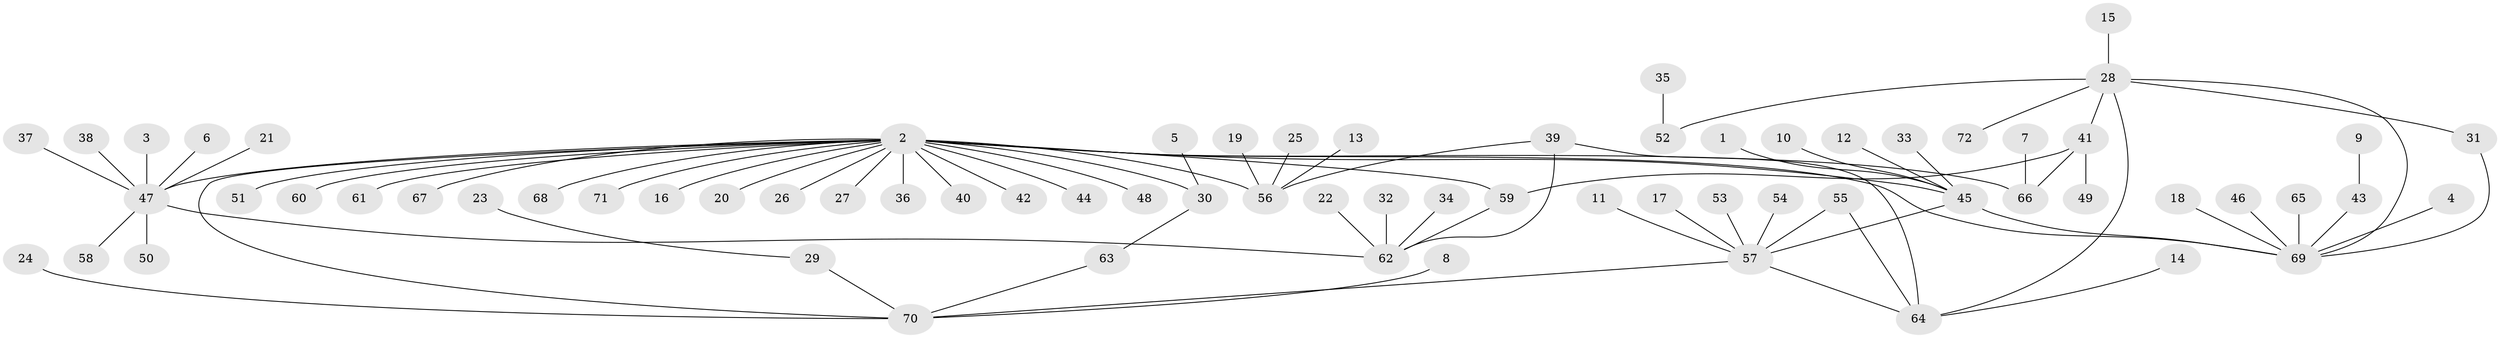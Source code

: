 // original degree distribution, {24: 0.006993006993006993, 4: 0.055944055944055944, 2: 0.13986013986013987, 9: 0.006993006993006993, 1: 0.6293706293706294, 11: 0.013986013986013986, 5: 0.013986013986013986, 6: 0.02097902097902098, 3: 0.09090909090909091, 8: 0.013986013986013986, 10: 0.006993006993006993}
// Generated by graph-tools (version 1.1) at 2025/26/03/09/25 03:26:08]
// undirected, 72 vertices, 82 edges
graph export_dot {
graph [start="1"]
  node [color=gray90,style=filled];
  1;
  2;
  3;
  4;
  5;
  6;
  7;
  8;
  9;
  10;
  11;
  12;
  13;
  14;
  15;
  16;
  17;
  18;
  19;
  20;
  21;
  22;
  23;
  24;
  25;
  26;
  27;
  28;
  29;
  30;
  31;
  32;
  33;
  34;
  35;
  36;
  37;
  38;
  39;
  40;
  41;
  42;
  43;
  44;
  45;
  46;
  47;
  48;
  49;
  50;
  51;
  52;
  53;
  54;
  55;
  56;
  57;
  58;
  59;
  60;
  61;
  62;
  63;
  64;
  65;
  66;
  67;
  68;
  69;
  70;
  71;
  72;
  1 -- 45 [weight=1.0];
  2 -- 16 [weight=1.0];
  2 -- 20 [weight=1.0];
  2 -- 26 [weight=1.0];
  2 -- 27 [weight=1.0];
  2 -- 30 [weight=1.0];
  2 -- 36 [weight=1.0];
  2 -- 40 [weight=2.0];
  2 -- 42 [weight=1.0];
  2 -- 44 [weight=1.0];
  2 -- 45 [weight=1.0];
  2 -- 47 [weight=1.0];
  2 -- 48 [weight=1.0];
  2 -- 51 [weight=1.0];
  2 -- 56 [weight=2.0];
  2 -- 59 [weight=1.0];
  2 -- 60 [weight=1.0];
  2 -- 61 [weight=1.0];
  2 -- 66 [weight=1.0];
  2 -- 67 [weight=1.0];
  2 -- 68 [weight=1.0];
  2 -- 69 [weight=1.0];
  2 -- 70 [weight=1.0];
  2 -- 71 [weight=1.0];
  3 -- 47 [weight=1.0];
  4 -- 69 [weight=1.0];
  5 -- 30 [weight=1.0];
  6 -- 47 [weight=1.0];
  7 -- 66 [weight=1.0];
  8 -- 70 [weight=1.0];
  9 -- 43 [weight=1.0];
  10 -- 45 [weight=1.0];
  11 -- 57 [weight=1.0];
  12 -- 45 [weight=1.0];
  13 -- 56 [weight=1.0];
  14 -- 64 [weight=1.0];
  15 -- 28 [weight=1.0];
  17 -- 57 [weight=1.0];
  18 -- 69 [weight=1.0];
  19 -- 56 [weight=1.0];
  21 -- 47 [weight=1.0];
  22 -- 62 [weight=1.0];
  23 -- 29 [weight=1.0];
  24 -- 70 [weight=1.0];
  25 -- 56 [weight=1.0];
  28 -- 31 [weight=1.0];
  28 -- 41 [weight=1.0];
  28 -- 52 [weight=1.0];
  28 -- 64 [weight=1.0];
  28 -- 69 [weight=1.0];
  28 -- 72 [weight=1.0];
  29 -- 70 [weight=1.0];
  30 -- 63 [weight=1.0];
  31 -- 69 [weight=1.0];
  32 -- 62 [weight=1.0];
  33 -- 45 [weight=1.0];
  34 -- 62 [weight=1.0];
  35 -- 52 [weight=1.0];
  37 -- 47 [weight=1.0];
  38 -- 47 [weight=1.0];
  39 -- 56 [weight=1.0];
  39 -- 62 [weight=1.0];
  39 -- 64 [weight=1.0];
  41 -- 49 [weight=1.0];
  41 -- 59 [weight=1.0];
  41 -- 66 [weight=1.0];
  43 -- 69 [weight=1.0];
  45 -- 57 [weight=1.0];
  45 -- 69 [weight=1.0];
  46 -- 69 [weight=1.0];
  47 -- 50 [weight=1.0];
  47 -- 58 [weight=1.0];
  47 -- 62 [weight=1.0];
  53 -- 57 [weight=1.0];
  54 -- 57 [weight=1.0];
  55 -- 57 [weight=1.0];
  55 -- 64 [weight=1.0];
  57 -- 64 [weight=1.0];
  57 -- 70 [weight=1.0];
  59 -- 62 [weight=1.0];
  63 -- 70 [weight=1.0];
  65 -- 69 [weight=1.0];
}
